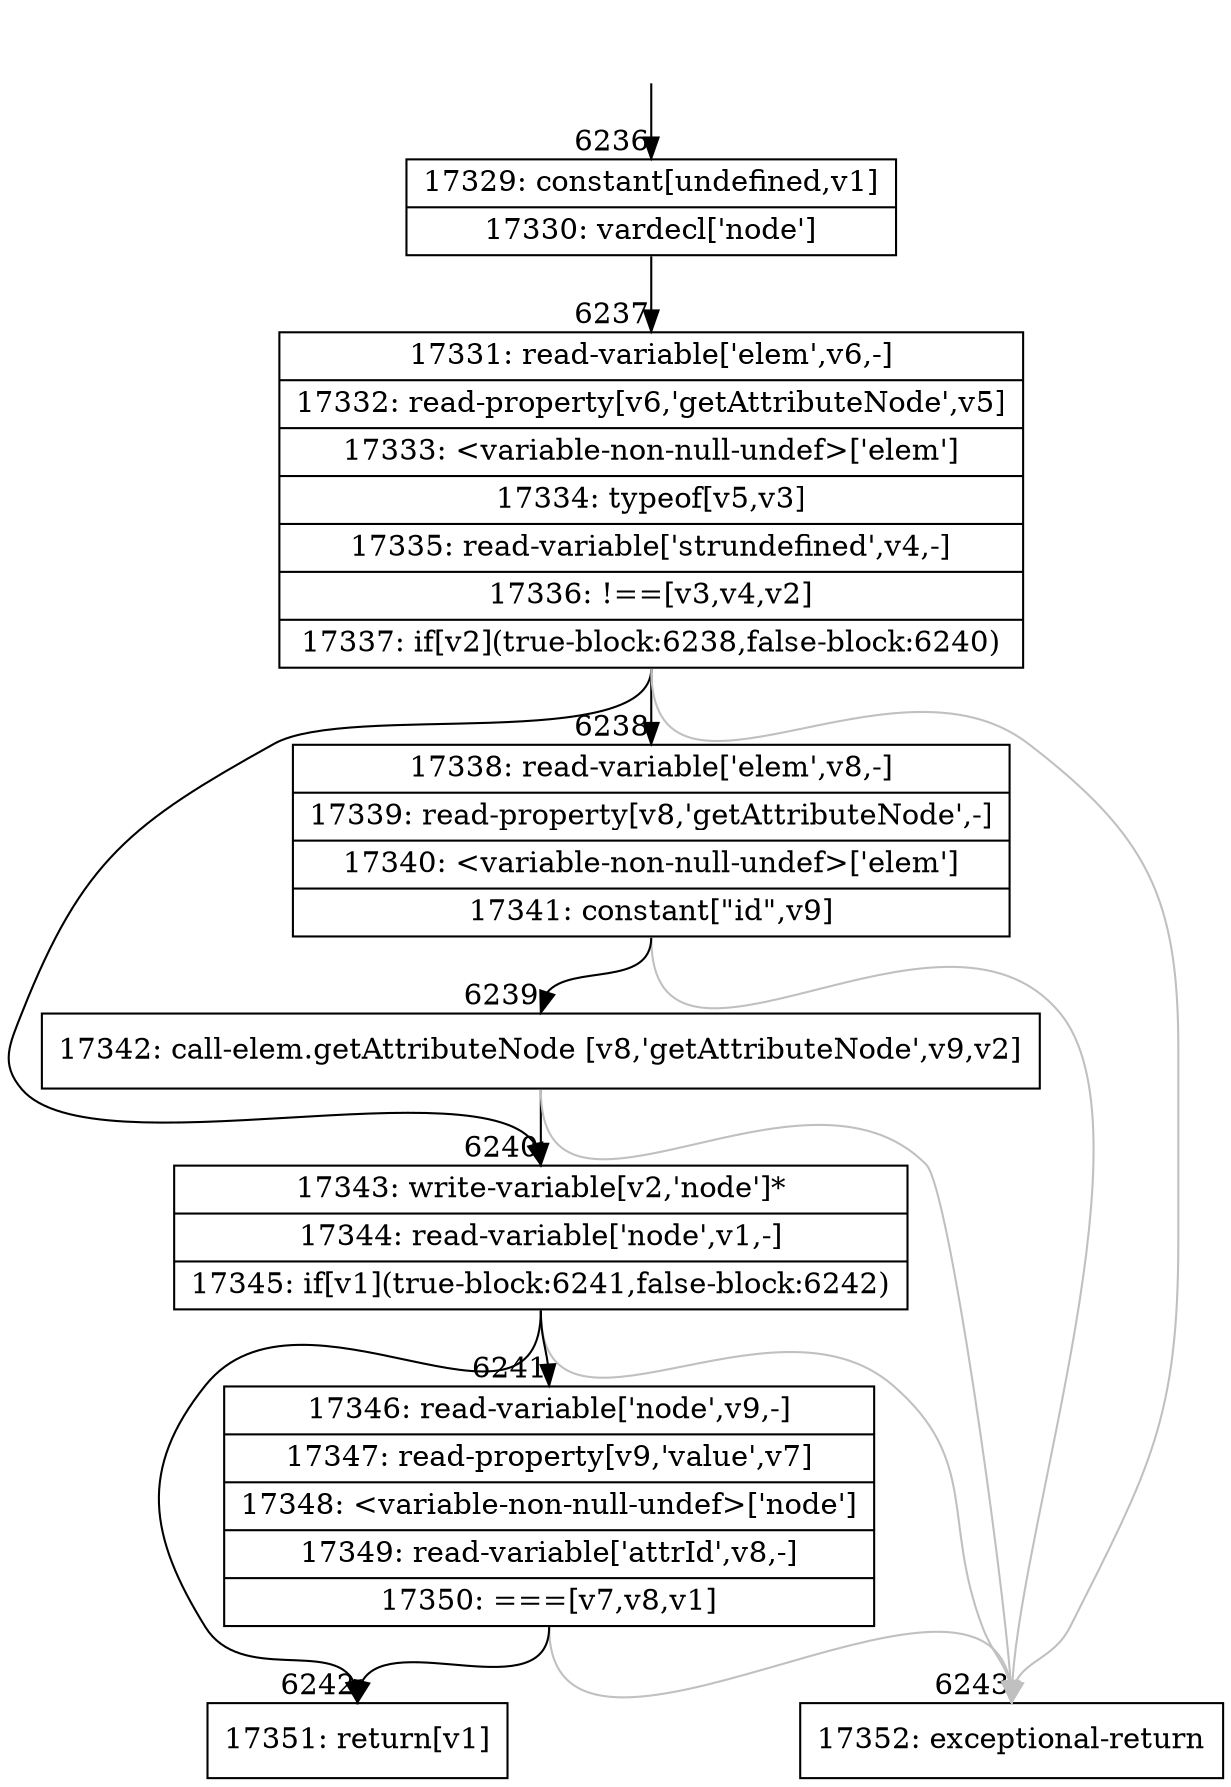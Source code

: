 digraph {
rankdir="TD"
BB_entry497[shape=none,label=""];
BB_entry497 -> BB6236 [tailport=s, headport=n, headlabel="    6236"]
BB6236 [shape=record label="{17329: constant[undefined,v1]|17330: vardecl['node']}" ] 
BB6236 -> BB6237 [tailport=s, headport=n, headlabel="      6237"]
BB6237 [shape=record label="{17331: read-variable['elem',v6,-]|17332: read-property[v6,'getAttributeNode',v5]|17333: \<variable-non-null-undef\>['elem']|17334: typeof[v5,v3]|17335: read-variable['strundefined',v4,-]|17336: !==[v3,v4,v2]|17337: if[v2](true-block:6238,false-block:6240)}" ] 
BB6237 -> BB6240 [tailport=s, headport=n, headlabel="      6240"]
BB6237 -> BB6238 [tailport=s, headport=n, headlabel="      6238"]
BB6237 -> BB6243 [tailport=s, headport=n, color=gray, headlabel="      6243"]
BB6238 [shape=record label="{17338: read-variable['elem',v8,-]|17339: read-property[v8,'getAttributeNode',-]|17340: \<variable-non-null-undef\>['elem']|17341: constant[\"id\",v9]}" ] 
BB6238 -> BB6239 [tailport=s, headport=n, headlabel="      6239"]
BB6238 -> BB6243 [tailport=s, headport=n, color=gray]
BB6239 [shape=record label="{17342: call-elem.getAttributeNode [v8,'getAttributeNode',v9,v2]}" ] 
BB6239 -> BB6240 [tailport=s, headport=n]
BB6239 -> BB6243 [tailport=s, headport=n, color=gray]
BB6240 [shape=record label="{17343: write-variable[v2,'node']*|17344: read-variable['node',v1,-]|17345: if[v1](true-block:6241,false-block:6242)}" ] 
BB6240 -> BB6242 [tailport=s, headport=n, headlabel="      6242"]
BB6240 -> BB6241 [tailport=s, headport=n, headlabel="      6241"]
BB6240 -> BB6243 [tailport=s, headport=n, color=gray]
BB6241 [shape=record label="{17346: read-variable['node',v9,-]|17347: read-property[v9,'value',v7]|17348: \<variable-non-null-undef\>['node']|17349: read-variable['attrId',v8,-]|17350: ===[v7,v8,v1]}" ] 
BB6241 -> BB6242 [tailport=s, headport=n]
BB6241 -> BB6243 [tailport=s, headport=n, color=gray]
BB6242 [shape=record label="{17351: return[v1]}" ] 
BB6243 [shape=record label="{17352: exceptional-return}" ] 
//#$~ 4959
}
